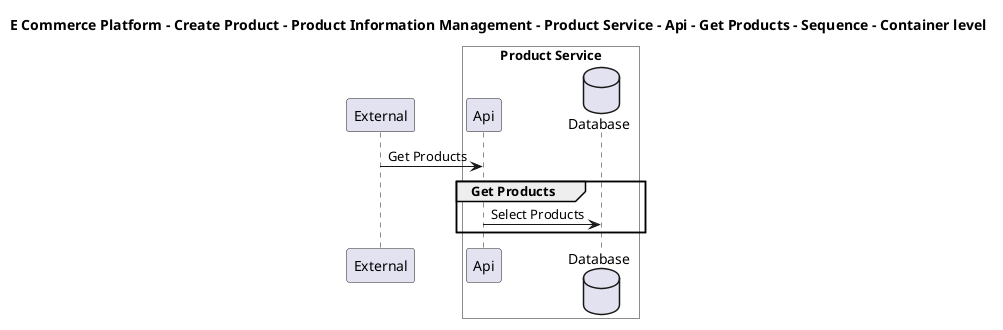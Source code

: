 @startuml

title E Commerce Platform - Create Product - Product Information Management - Product Service - Api - Get Products - Sequence - Container level

participant "External" as C4InterFlow.SoftwareSystems.ExternalSystem

box "Product Service" #White
    participant "Api" as ECommercePlatform.CreateProduct.ProductInformationManagement.SoftwareSystems.ProductService.Containers.Api
    database "Database" as ECommercePlatform.CreateProduct.ProductInformationManagement.SoftwareSystems.ProductService.Containers.Database
end box


C4InterFlow.SoftwareSystems.ExternalSystem -> ECommercePlatform.CreateProduct.ProductInformationManagement.SoftwareSystems.ProductService.Containers.Api : Get Products
group Get Products
ECommercePlatform.CreateProduct.ProductInformationManagement.SoftwareSystems.ProductService.Containers.Api -> ECommercePlatform.CreateProduct.ProductInformationManagement.SoftwareSystems.ProductService.Containers.Database : Select Products
end


@enduml
